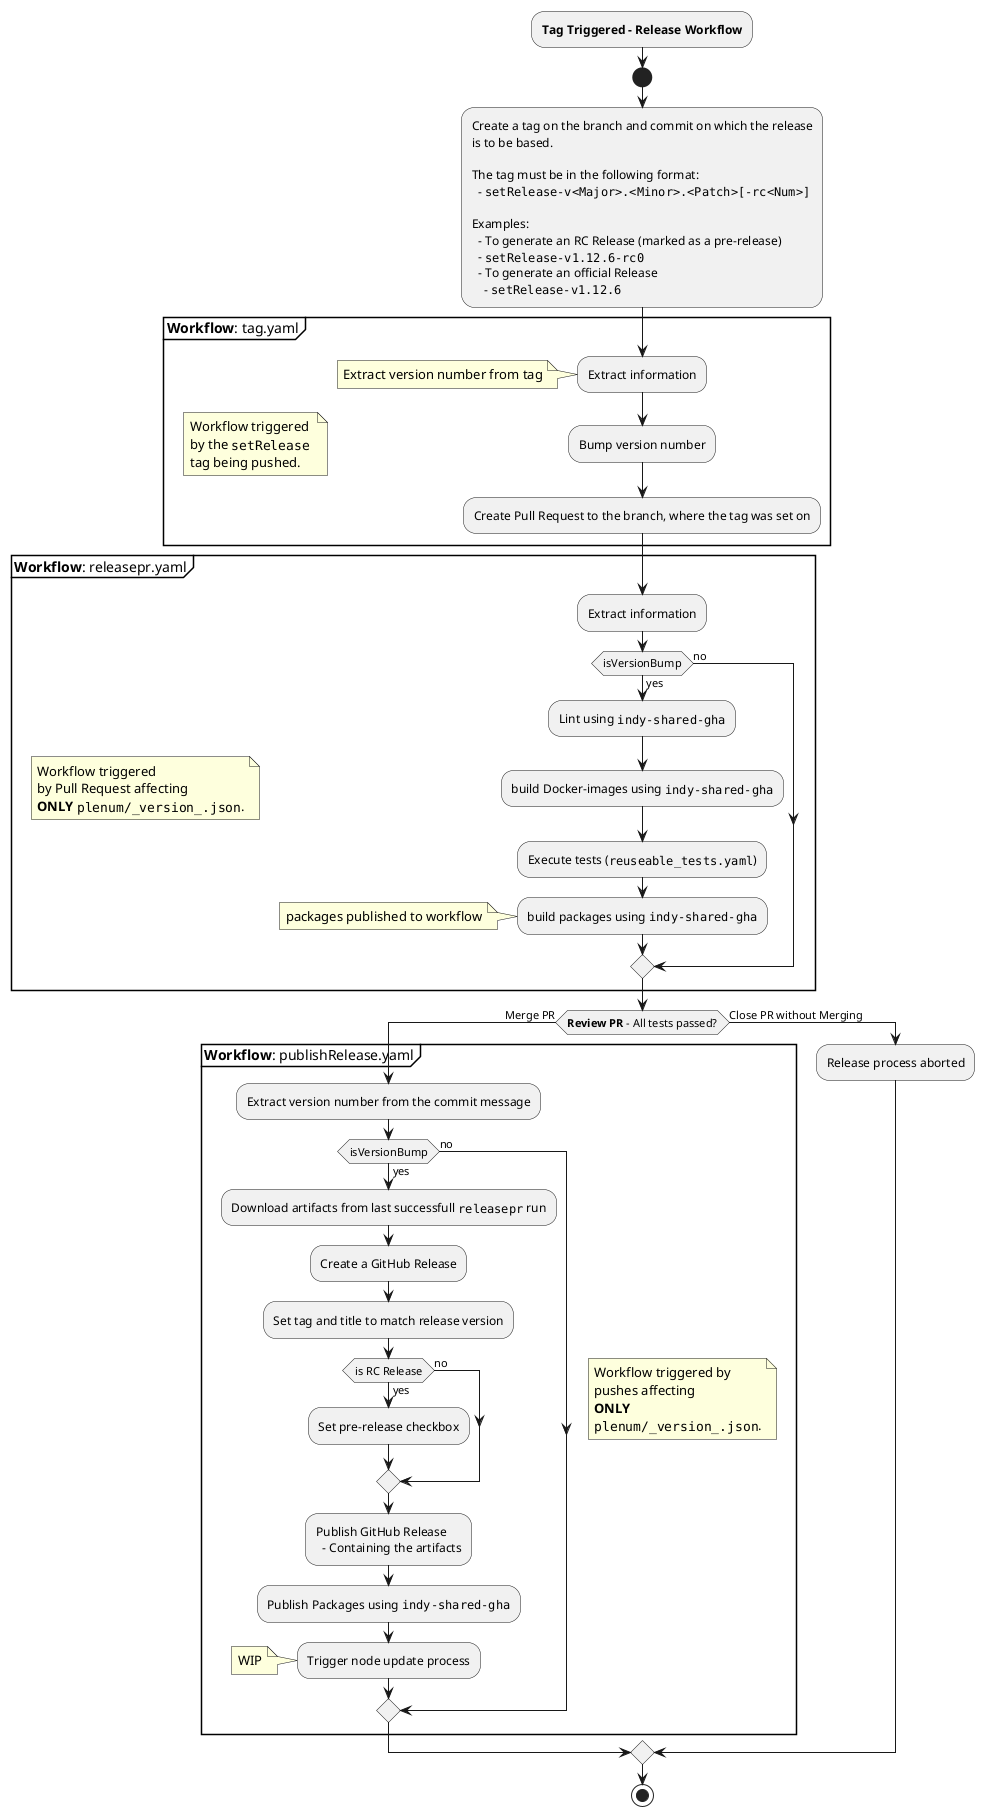 @startuml New Release Workflow 

:**Tag Triggered - Release Workflow**;
start

:Create a tag on the branch and commit on which the release 
is to be based. 

The tag must be in the following format:
  - ""setRelease-v<Major>.<Minor>.<Patch>[-rc<Num>]""

Examples:
  - To generate an RC Release (marked as a pre-release)
  - ""setRelease-v1.12.6-rc0""
  - To generate an official Release
    - ""setRelease-v1.12.6"";

partition "**Workflow**: tag.yaml" {
  floating note left
    Workflow triggered 
    by the ""setRelease""
    tag being pushed.
  end note

  :Extract information;
  note left:Extract version number from tag
  :Bump version number;
  :Create Pull Request to the branch, where the tag was set on;
}

partition "**Workflow**: releasepr.yaml" {
  floating note left
    Workflow triggered 
    by Pull Request affecting
    **ONLY** ""plenum/_version_.json"".
  end note

  :Extract information;
  if (isVersionBump) then (yes)
    :Lint using ""indy-shared-gha"";
    :build Docker-images using ""indy-shared-gha"";
    :Execute tests (""reuseable_tests.yaml"");
    :build packages using ""indy-shared-gha"";
    note left: packages published to workflow
  else (no)  
  endif
}

if (**Review PR** - All tests passed?) then (Merge PR)
  partition "**Workflow**: publishRelease.yaml" {
    floating note right
      Workflow triggered by
      pushes affecting
      **ONLY** 
      ""plenum/_version_.json"".
    end note

    :Extract version number from the commit message;
    if (isVersionBump) then (yes)
      :Download artifacts from last successfull ""releasepr"" run;
      :Create a GitHub Release;
      :Set tag and title to match release version;

      if (is RC Release) then (yes)
        :Set pre-release checkbox;
      else (no)
      endif
      :Publish GitHub Release
        - Containing the artifacts;
      :Publish Packages using ""indy-shared-gha"";
      :Trigger node update process;
      note left: WIP 
    else (no)  
    endif
  }
else (Close PR without Merging)
  :Release process aborted;
endif

stop
@enduml
